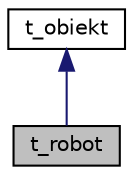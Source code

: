 digraph "t_robot"
{
  edge [fontname="Helvetica",fontsize="10",labelfontname="Helvetica",labelfontsize="10"];
  node [fontname="Helvetica",fontsize="10",shape=record];
  Node1 [label="t_robot",height=0.2,width=0.4,color="black", fillcolor="grey75", style="filled", fontcolor="black"];
  Node2 -> Node1 [dir="back",color="midnightblue",fontsize="10",style="solid",fontname="Helvetica"];
  Node2 [label="t_obiekt",height=0.2,width=0.4,color="black", fillcolor="white", style="filled",URL="$classt__obiekt.html",tooltip="klasa obsluguje obiekt graficzny "];
}
